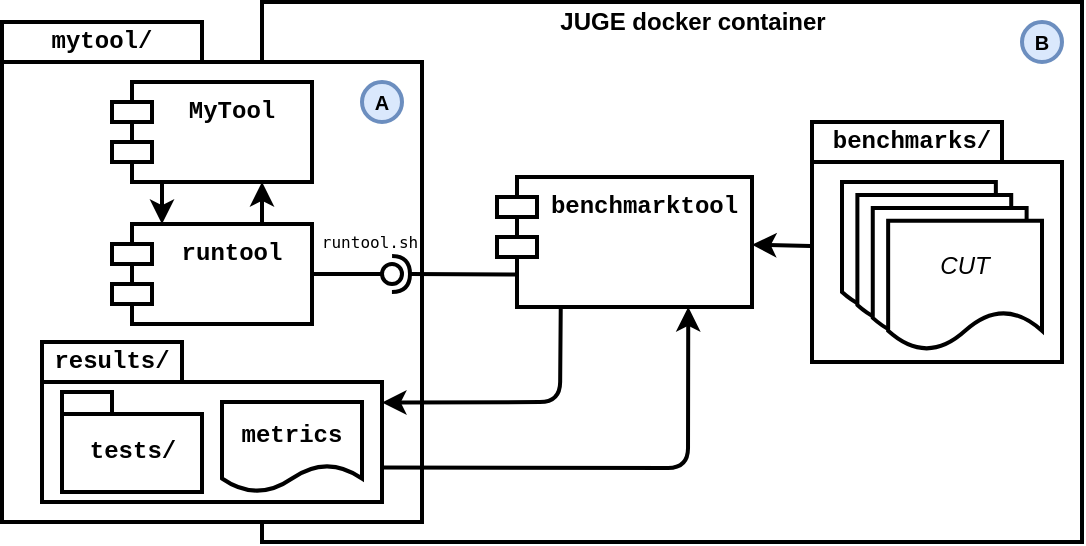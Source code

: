 <mxfile version="19.0.3" type="device"><diagram id="Jd9tlL94Wb8tUMyZxnKO" name="Page-1"><mxGraphModel dx="407" dy="316" grid="1" gridSize="10" guides="1" tooltips="1" connect="1" arrows="1" fold="1" page="1" pageScale="1" pageWidth="1169" pageHeight="827" math="0" shadow="0"><root><mxCell id="0"/><mxCell id="1" parent="0"/><mxCell id="xzLM703PTHN8jFemwi7R-3" value="" style="rounded=0;whiteSpace=wrap;html=1;fillColor=none;strokeWidth=2;" parent="1" vertex="1"><mxGeometry x="310" y="190" width="410" height="270" as="geometry"/></mxCell><mxCell id="xzLM703PTHN8jFemwi7R-4" value="&lt;b&gt;JUGE docker container&lt;/b&gt;" style="text;html=1;strokeColor=none;fillColor=none;align=center;verticalAlign=middle;whiteSpace=wrap;rounded=0;strokeWidth=2;" parent="1" vertex="1"><mxGeometry x="427.5" y="190" width="195" height="20" as="geometry"/></mxCell><mxCell id="xzLM703PTHN8jFemwi7R-23" value="" style="shape=folder;fontStyle=1;spacingTop=10;tabWidth=100;tabHeight=20;tabPosition=left;html=1;strokeWidth=2;" parent="1" vertex="1"><mxGeometry x="180" y="200" width="210" height="250" as="geometry"/></mxCell><mxCell id="xzLM703PTHN8jFemwi7R-25" value="runtool" style="shape=module;align=left;spacingLeft=20;align=center;verticalAlign=top;fillColor=#ffffff;fontFamily=Courier New;fontStyle=1;strokeWidth=2;" parent="1" vertex="1"><mxGeometry x="235" y="301" width="100" height="50" as="geometry"/></mxCell><mxCell id="xzLM703PTHN8jFemwi7R-26" value="MyTool" style="shape=module;align=left;spacingLeft=20;align=center;verticalAlign=top;fillColor=#ffffff;fontFamily=Courier New;fontStyle=1;strokeWidth=2;" parent="1" vertex="1"><mxGeometry x="235" y="230" width="100" height="50" as="geometry"/></mxCell><mxCell id="xzLM703PTHN8jFemwi7R-27" value="" style="endArrow=classic;html=1;fontFamily=Courier New;exitX=0.75;exitY=0;exitDx=0;exitDy=0;entryX=0.75;entryY=1;entryDx=0;entryDy=0;strokeWidth=2;" parent="1" source="xzLM703PTHN8jFemwi7R-25" target="xzLM703PTHN8jFemwi7R-26" edge="1"><mxGeometry width="50" height="50" relative="1" as="geometry"><mxPoint x="410" y="350" as="sourcePoint"/><mxPoint x="460" y="300" as="targetPoint"/></mxGeometry></mxCell><mxCell id="xzLM703PTHN8jFemwi7R-28" value="" style="endArrow=classic;html=1;fontFamily=Courier New;exitX=0.25;exitY=1;exitDx=0;exitDy=0;entryX=0.25;entryY=0;entryDx=0;entryDy=0;strokeWidth=2;" parent="1" source="xzLM703PTHN8jFemwi7R-26" target="xzLM703PTHN8jFemwi7R-25" edge="1"><mxGeometry width="50" height="50" relative="1" as="geometry"><mxPoint x="355" y="310.0" as="sourcePoint"/><mxPoint x="355" y="290.0" as="targetPoint"/></mxGeometry></mxCell><mxCell id="xzLM703PTHN8jFemwi7R-29" value="" style="rounded=0;orthogonalLoop=1;jettySize=auto;html=1;endArrow=none;endFill=0;fontFamily=Courier New;exitX=1;exitY=0.5;exitDx=0;exitDy=0;strokeWidth=2;" parent="1" source="xzLM703PTHN8jFemwi7R-25" target="xzLM703PTHN8jFemwi7R-31" edge="1"><mxGeometry relative="1" as="geometry"><mxPoint x="410" y="325" as="sourcePoint"/></mxGeometry></mxCell><mxCell id="xzLM703PTHN8jFemwi7R-30" value="" style="rounded=0;orthogonalLoop=1;jettySize=auto;html=1;endArrow=halfCircle;endFill=0;entryX=0.5;entryY=0.5;entryDx=0;entryDy=0;endSize=6;strokeWidth=2;fontFamily=Courier New;exitX=0;exitY=0.75;exitDx=10;exitDy=0;exitPerimeter=0;" parent="1" source="xzLM703PTHN8jFemwi7R-32" target="xzLM703PTHN8jFemwi7R-31" edge="1"><mxGeometry relative="1" as="geometry"><mxPoint x="450" y="325" as="sourcePoint"/></mxGeometry></mxCell><mxCell id="xzLM703PTHN8jFemwi7R-31" value="" style="ellipse;whiteSpace=wrap;html=1;fontFamily=Helvetica;fontSize=12;fontColor=#000000;align=center;strokeColor=#000000;fillColor=#ffffff;points=[];aspect=fixed;resizable=0;strokeWidth=2;" parent="1" vertex="1"><mxGeometry x="370" y="321" width="10" height="10" as="geometry"/></mxCell><mxCell id="xzLM703PTHN8jFemwi7R-32" value="benchmarktool" style="shape=module;align=left;spacingLeft=20;align=center;verticalAlign=top;fillColor=#ffffff;fontFamily=Courier New;fontStyle=1;strokeWidth=2;" parent="1" vertex="1"><mxGeometry x="427.5" y="277.5" width="127.5" height="65" as="geometry"/></mxCell><mxCell id="xzLM703PTHN8jFemwi7R-33" value="" style="endArrow=classic;html=1;fontFamily=Courier New;exitX=0;exitY=0.5;exitDx=0;exitDy=0;strokeWidth=2;" parent="1" source="xzLM703PTHN8jFemwi7R-6" target="xzLM703PTHN8jFemwi7R-32" edge="1"><mxGeometry width="50" height="50" relative="1" as="geometry"><mxPoint x="400" y="420" as="sourcePoint"/><mxPoint x="450" y="370" as="targetPoint"/></mxGeometry></mxCell><mxCell id="xzLM703PTHN8jFemwi7R-36" value="" style="group;strokeWidth=2;fontFamily=Courier New;" parent="1" vertex="1" connectable="0"><mxGeometry x="200" y="360" width="170" height="94.71" as="geometry"/></mxCell><mxCell id="xzLM703PTHN8jFemwi7R-24" value="" style="shape=folder;fontStyle=1;spacingTop=10;tabWidth=70;tabHeight=20;tabPosition=left;html=1;fillColor=#ffffff;strokeWidth=2;" parent="xzLM703PTHN8jFemwi7R-36" vertex="1"><mxGeometry width="170" height="80" as="geometry"/></mxCell><mxCell id="xzLM703PTHN8jFemwi7R-34" value="tests/" style="shape=folder;fontStyle=1;spacingTop=10;tabWidth=25;tabHeight=11;tabPosition=left;html=1;fillColor=#ffffff;fontFamily=Courier New;strokeWidth=2;" parent="xzLM703PTHN8jFemwi7R-36" vertex="1"><mxGeometry x="10" y="25" width="70" height="50" as="geometry"/></mxCell><mxCell id="hVWF2RsHkAYtX-0hw0aD-2" value="results/" style="text;html=1;strokeColor=none;fillColor=none;align=center;verticalAlign=middle;whiteSpace=wrap;rounded=0;fontFamily=Courier New;fontStyle=1" parent="xzLM703PTHN8jFemwi7R-36" vertex="1"><mxGeometry width="70" height="20" as="geometry"/></mxCell><mxCell id="JnDBCii3o9uBS5epNcTo-2" value="&lt;font face=&quot;Courier New&quot;&gt;&lt;b&gt;metrics&lt;/b&gt;&lt;/font&gt;" style="shape=document;whiteSpace=wrap;html=1;boundedLbl=1;strokeWidth=2;" parent="xzLM703PTHN8jFemwi7R-36" vertex="1"><mxGeometry x="90" y="30" width="70" height="45" as="geometry"/></mxCell><mxCell id="xzLM703PTHN8jFemwi7R-38" value="" style="endArrow=classic;html=1;fontFamily=Helvetica;exitX=0.25;exitY=1;exitDx=0;exitDy=0;entryX=0;entryY=0;entryDx=170;entryDy=30.25;entryPerimeter=0;strokeWidth=2;" parent="1" source="xzLM703PTHN8jFemwi7R-32" target="xzLM703PTHN8jFemwi7R-24" edge="1"><mxGeometry width="50" height="50" relative="1" as="geometry"><mxPoint x="400" y="380" as="sourcePoint"/><mxPoint x="450" y="330" as="targetPoint"/><Array as="points"><mxPoint x="459" y="390"/></Array></mxGeometry></mxCell><mxCell id="xzLM703PTHN8jFemwi7R-39" value="" style="endArrow=classic;html=1;fontFamily=Helvetica;exitX=0;exitY=0;exitDx=170;exitDy=62.75;entryX=0.75;entryY=1;entryDx=0;entryDy=0;strokeWidth=2;exitPerimeter=0;" parent="1" source="xzLM703PTHN8jFemwi7R-24" target="xzLM703PTHN8jFemwi7R-32" edge="1"><mxGeometry width="50" height="50" relative="1" as="geometry"><mxPoint x="496.875" y="390" as="sourcePoint"/><mxPoint x="400" y="439.25" as="targetPoint"/><Array as="points"><mxPoint x="523" y="423"/></Array></mxGeometry></mxCell><mxCell id="xzLM703PTHN8jFemwi7R-40" value="&lt;span style=&quot;font-size: 10px&quot;&gt;A&lt;/span&gt;" style="ellipse;whiteSpace=wrap;html=1;aspect=fixed;strokeWidth=2;fillColor=#dae8fc;fontFamily=Helvetica;strokeColor=#6c8ebf;fontSize=10;fontStyle=1;spacing=0;" parent="1" vertex="1"><mxGeometry x="360" y="230" width="20" height="20" as="geometry"/></mxCell><mxCell id="xzLM703PTHN8jFemwi7R-41" value="&lt;span style=&quot;font-size: 10px&quot;&gt;B&lt;/span&gt;" style="ellipse;whiteSpace=wrap;html=1;aspect=fixed;strokeWidth=2;fillColor=#dae8fc;fontFamily=Helvetica;strokeColor=#6c8ebf;fontSize=10;fontStyle=1;spacing=0;" parent="1" vertex="1"><mxGeometry x="690" y="200" width="20" height="20" as="geometry"/></mxCell><mxCell id="hVWF2RsHkAYtX-0hw0aD-1" value="mytool/" style="text;html=1;strokeColor=none;fillColor=none;align=center;verticalAlign=middle;whiteSpace=wrap;rounded=0;fontFamily=Courier New;fontStyle=1" parent="1" vertex="1"><mxGeometry x="180" y="200" width="100" height="20" as="geometry"/></mxCell><mxCell id="hVWF2RsHkAYtX-0hw0aD-3" value="" style="shape=folder;fontStyle=1;spacingTop=10;tabWidth=95;tabHeight=20;tabPosition=left;html=1;fillColor=#ffffff;strokeWidth=2;" parent="1" vertex="1"><mxGeometry x="585" y="250" width="125" height="120" as="geometry"/></mxCell><mxCell id="xzLM703PTHN8jFemwi7R-21" value="benchmarks/" style="text;html=1;strokeColor=none;fillColor=none;align=center;verticalAlign=middle;whiteSpace=wrap;rounded=0;fontStyle=1;strokeWidth=2;fontFamily=Courier New;" parent="1" vertex="1"><mxGeometry x="590" y="250" width="90" height="20" as="geometry"/></mxCell><mxCell id="xzLM703PTHN8jFemwi7R-6" value="&lt;b&gt;CUT&lt;/b&gt;" style="shape=document;whiteSpace=wrap;html=1;boundedLbl=1;strokeWidth=2;" parent="1" vertex="1"><mxGeometry x="600" y="280.002" width="76.923" height="64.706" as="geometry"/></mxCell><mxCell id="xzLM703PTHN8jFemwi7R-8" value="&lt;b&gt;CUT&lt;/b&gt;" style="shape=document;whiteSpace=wrap;html=1;boundedLbl=1;strokeWidth=2;" parent="1" vertex="1"><mxGeometry x="607.692" y="286.473" width="76.923" height="64.706" as="geometry"/></mxCell><mxCell id="xzLM703PTHN8jFemwi7R-15" value="&lt;b&gt;CUT&lt;/b&gt;" style="shape=document;whiteSpace=wrap;html=1;boundedLbl=1;strokeWidth=2;" parent="1" vertex="1"><mxGeometry x="615.385" y="292.944" width="76.923" height="64.706" as="geometry"/></mxCell><mxCell id="xzLM703PTHN8jFemwi7R-16" value="&lt;i&gt;CUT&lt;/i&gt;" style="shape=document;whiteSpace=wrap;html=1;boundedLbl=1;strokeWidth=2;" parent="1" vertex="1"><mxGeometry x="623.077" y="299.414" width="76.923" height="64.706" as="geometry"/></mxCell><mxCell id="Z4ZXz69yunMT-rHGBf1n-2" value="&lt;pre style=&quot;font-size: 8px;&quot;&gt;runtool.sh&lt;/pre&gt;" style="text;html=1;strokeColor=none;fillColor=none;align=center;verticalAlign=middle;whiteSpace=wrap;rounded=0;fontSize=8;fontStyle=0" vertex="1" parent="1"><mxGeometry x="339" y="303.23" width="50" height="13.53" as="geometry"/></mxCell></root></mxGraphModel></diagram></mxfile>
